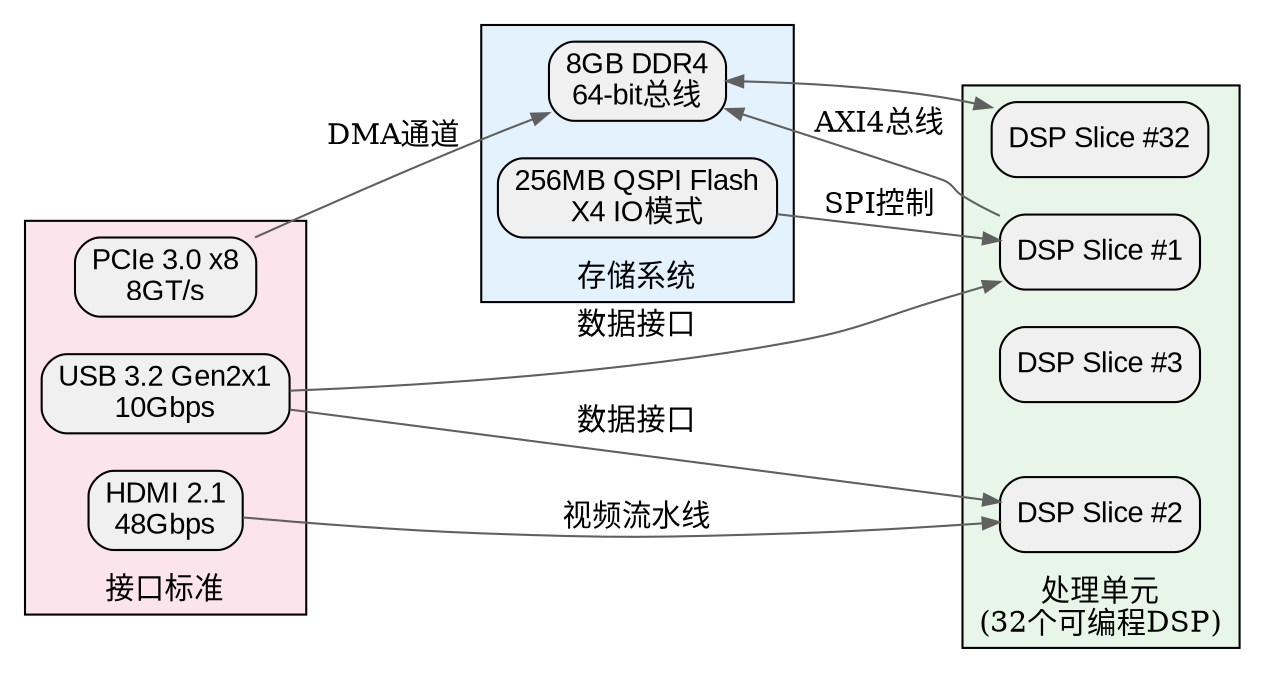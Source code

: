 digraph FPGA_Arch {
    rankdir=LR;
    node [shape=box, style="rounded,filled", fillcolor="#f0f0f0", fontname="Arial"];
    edge [color="#606060", arrowsize=0.8];

    subgraph cluster_processing {
        label="处理单元\n(32个可编程DSP)";
        labelloc=b;
        style=filled;
        fillcolor="#e8f5e9";
        
        dsp1 [label="DSP Slice #1"];
        dsp2 [label="DSP Slice #2"];
        dsp3 [label="DSP Slice #3"];
        dsp32 [label="DSP Slice #32"];
        {rank=same; dsp1 -> dsp2 -> dsp3 [style=invis]}
        {rank=same; dsp3 -> dsp32 [style=invis, label="..."]}
    }

    subgraph cluster_memory {
        label="存储系统";
        labelloc=b;
        style=filled;
        fillcolor="#e3f2fd";
        
        ddr4 [label="8GB DDR4\n64-bit总线"];
        qspi [label="256MB QSPI Flash\nX4 IO模式"];
    }

    subgraph cluster_interface {
        label="接口标准";
        labelloc=b;
        style=filled;
        fillcolor="#fce4ec";
        
        pcie [label="PCIe 3.0 x8\n8GT/s"];
        hdmi [label="HDMI 2.1\n48Gbps"];
        usb [label="USB 3.2 Gen2x1\n10Gbps"];
    }

    // 连接关系
    dsp1 -> ddr4 [label="AXI4总线"];
    ddr4 -> dsp32 [dir=both];
    qspi -> dsp1 [label="SPI控制"];
    pcie -> ddr4 [label="DMA通道"];
    hdmi -> dsp2 [label="视频流水线"];
    usb -> {dsp1 dsp2} [label="数据接口"];
}
